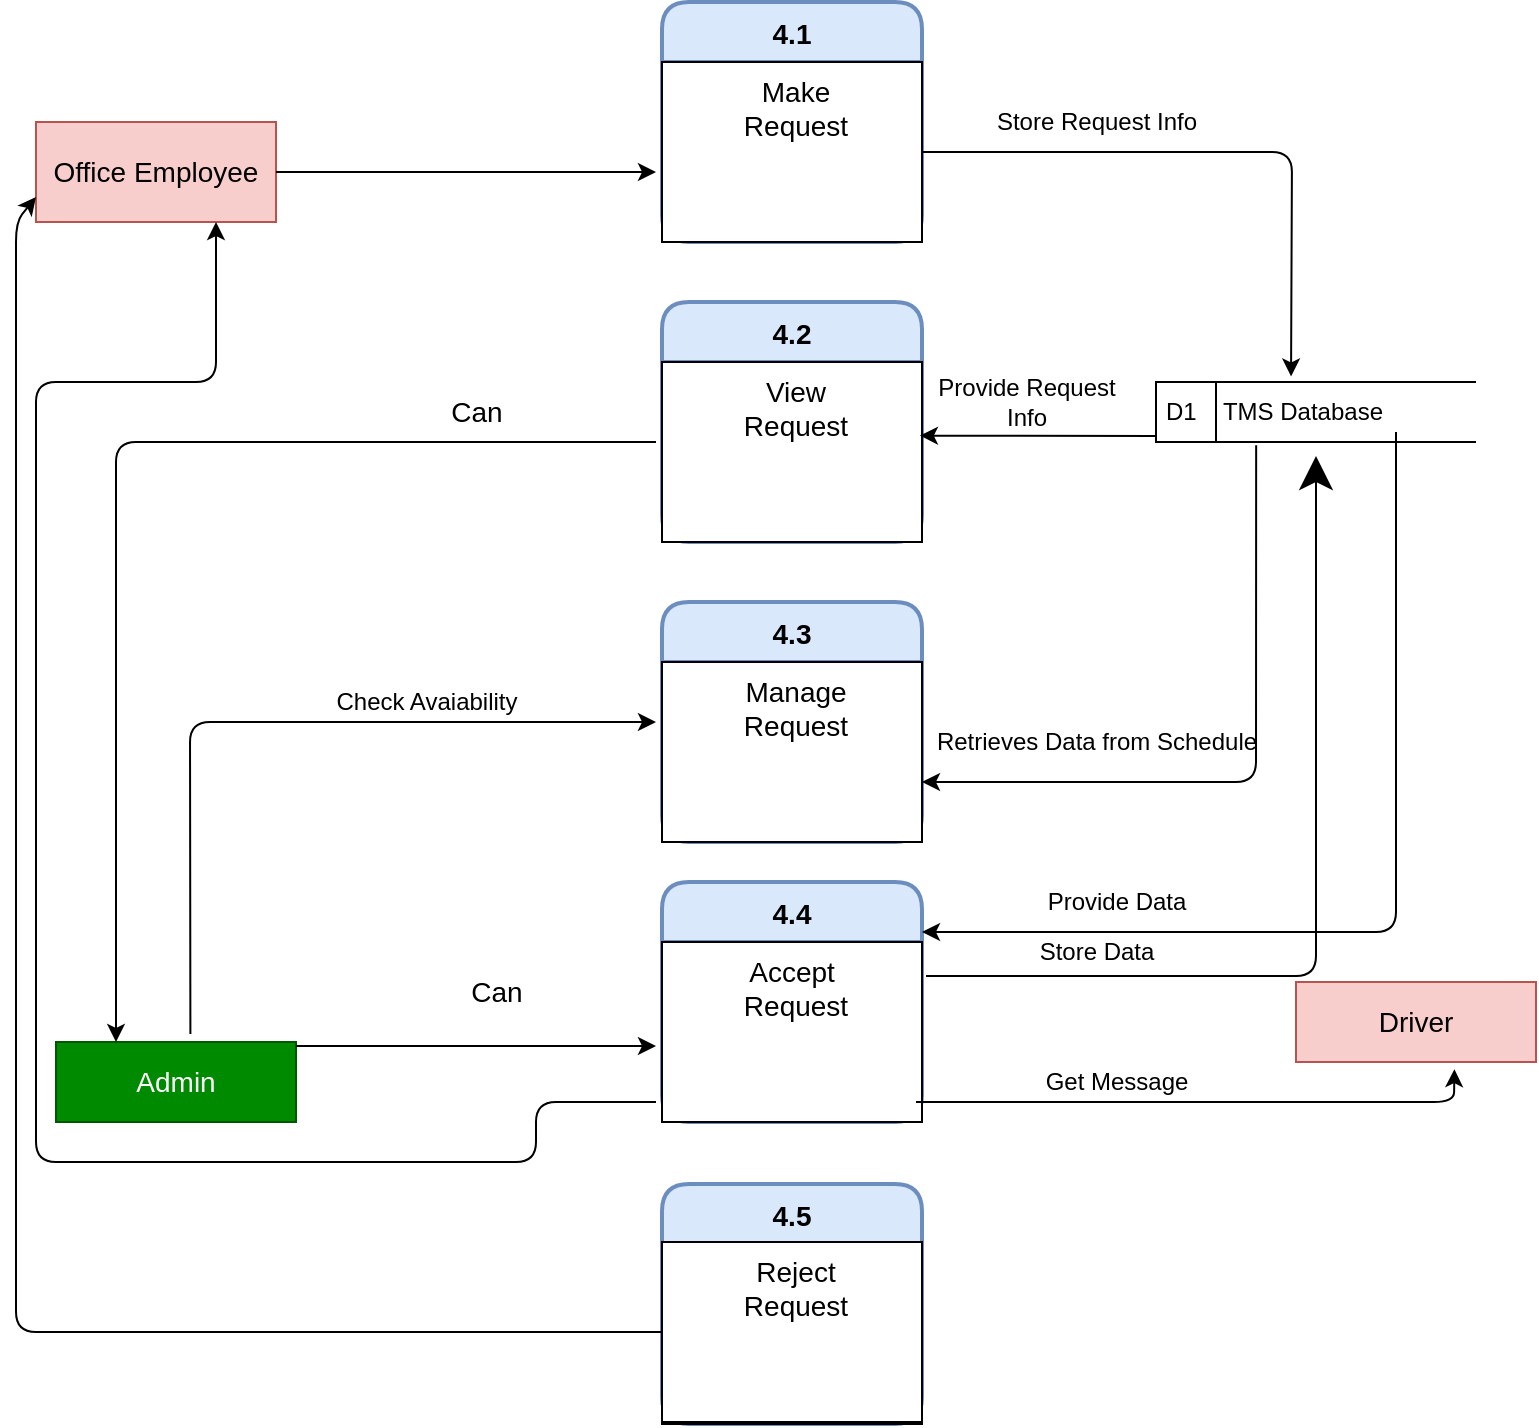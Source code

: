<mxfile version="15.3.4" type="github">
  <diagram id="osjkvogEdQzCWs6-95Zz" name="Page-1">
    <mxGraphModel dx="1036" dy="571" grid="1" gridSize="10" guides="1" tooltips="1" connect="1" arrows="1" fold="1" page="1" pageScale="1" pageWidth="827" pageHeight="1169" math="0" shadow="0">
      <root>
        <mxCell id="0" />
        <mxCell id="1" parent="0" />
        <mxCell id="lgQb5l1NlrVly9EAT6a5-1" value="4.1" style="swimlane;childLayout=stackLayout;horizontal=1;startSize=30;horizontalStack=0;rounded=1;fontSize=14;fontStyle=1;strokeWidth=2;resizeParent=0;resizeLast=1;shadow=0;dashed=0;align=center;hachureGap=4;pointerEvents=0;fillColor=#dae8fc;strokeColor=#6c8ebf;" vertex="1" parent="1">
          <mxGeometry x="343" y="110" width="130" height="120" as="geometry" />
        </mxCell>
        <mxCell id="lgQb5l1NlrVly9EAT6a5-2" value="Make &#xa;Request" style="align=center;spacingLeft=4;fontSize=14;verticalAlign=top;resizable=0;rotatable=0;part=1;" vertex="1" parent="lgQb5l1NlrVly9EAT6a5-1">
          <mxGeometry y="30" width="130" height="90" as="geometry" />
        </mxCell>
        <mxCell id="lgQb5l1NlrVly9EAT6a5-3" value="" style="align=center;spacingLeft=4;fontSize=14;verticalAlign=top;resizable=0;rotatable=0;part=1;" vertex="1" parent="lgQb5l1NlrVly9EAT6a5-1">
          <mxGeometry y="120" width="130" as="geometry" />
        </mxCell>
        <mxCell id="lgQb5l1NlrVly9EAT6a5-4" value="" style="align=center;spacingLeft=4;fontSize=14;verticalAlign=top;resizable=0;rotatable=0;part=1;" vertex="1" parent="lgQb5l1NlrVly9EAT6a5-1">
          <mxGeometry y="120" width="130" as="geometry" />
        </mxCell>
        <mxCell id="lgQb5l1NlrVly9EAT6a5-7" value="4.2" style="swimlane;childLayout=stackLayout;horizontal=1;startSize=30;horizontalStack=0;rounded=1;fontSize=14;fontStyle=1;strokeWidth=2;resizeParent=0;resizeLast=1;shadow=0;dashed=0;align=center;hachureGap=4;pointerEvents=0;fillColor=#dae8fc;strokeColor=#6c8ebf;" vertex="1" parent="1">
          <mxGeometry x="343" y="260" width="130" height="120" as="geometry" />
        </mxCell>
        <mxCell id="lgQb5l1NlrVly9EAT6a5-8" value="Do Fuel Cost&#xa; Calculation" style="align=center;spacingLeft=4;fontSize=14;verticalAlign=top;resizable=0;rotatable=0;part=1;" vertex="1" parent="lgQb5l1NlrVly9EAT6a5-7">
          <mxGeometry y="30" width="130" height="90" as="geometry" />
        </mxCell>
        <mxCell id="lgQb5l1NlrVly9EAT6a5-9" value="" style="align=center;spacingLeft=4;fontSize=14;verticalAlign=top;resizable=0;rotatable=0;part=1;" vertex="1" parent="lgQb5l1NlrVly9EAT6a5-7">
          <mxGeometry y="120" width="130" as="geometry" />
        </mxCell>
        <mxCell id="lgQb5l1NlrVly9EAT6a5-10" value="" style="align=center;spacingLeft=4;fontSize=14;verticalAlign=top;resizable=0;rotatable=0;part=1;" vertex="1" parent="lgQb5l1NlrVly9EAT6a5-7">
          <mxGeometry y="120" width="130" as="geometry" />
        </mxCell>
        <mxCell id="lgQb5l1NlrVly9EAT6a5-11" value="View&#xa;Request" style="align=center;spacingLeft=4;fontSize=14;verticalAlign=top;resizable=0;rotatable=0;part=1;" vertex="1" parent="1">
          <mxGeometry x="343" y="290" width="130" height="90" as="geometry" />
        </mxCell>
        <mxCell id="lgQb5l1NlrVly9EAT6a5-12" value="4.3" style="swimlane;childLayout=stackLayout;horizontal=1;startSize=30;horizontalStack=0;rounded=1;fontSize=14;fontStyle=1;strokeWidth=2;resizeParent=0;resizeLast=1;shadow=0;dashed=0;align=center;hachureGap=4;pointerEvents=0;fillColor=#dae8fc;strokeColor=#6c8ebf;" vertex="1" parent="1">
          <mxGeometry x="343" y="410" width="130" height="120" as="geometry" />
        </mxCell>
        <mxCell id="lgQb5l1NlrVly9EAT6a5-13" value="Do Fuel Cost&#xa; Calculation" style="align=center;spacingLeft=4;fontSize=14;verticalAlign=top;resizable=0;rotatable=0;part=1;" vertex="1" parent="lgQb5l1NlrVly9EAT6a5-12">
          <mxGeometry y="30" width="130" height="90" as="geometry" />
        </mxCell>
        <mxCell id="lgQb5l1NlrVly9EAT6a5-14" value="" style="align=center;spacingLeft=4;fontSize=14;verticalAlign=top;resizable=0;rotatable=0;part=1;" vertex="1" parent="lgQb5l1NlrVly9EAT6a5-12">
          <mxGeometry y="120" width="130" as="geometry" />
        </mxCell>
        <mxCell id="lgQb5l1NlrVly9EAT6a5-15" value="" style="align=center;spacingLeft=4;fontSize=14;verticalAlign=top;resizable=0;rotatable=0;part=1;" vertex="1" parent="lgQb5l1NlrVly9EAT6a5-12">
          <mxGeometry y="120" width="130" as="geometry" />
        </mxCell>
        <mxCell id="lgQb5l1NlrVly9EAT6a5-16" value="Manage&#xa;Request" style="align=center;spacingLeft=4;fontSize=14;verticalAlign=top;resizable=0;rotatable=0;part=1;" vertex="1" parent="1">
          <mxGeometry x="343" y="440" width="130" height="90" as="geometry" />
        </mxCell>
        <mxCell id="lgQb5l1NlrVly9EAT6a5-17" value="4.4" style="swimlane;childLayout=stackLayout;horizontal=1;startSize=30;horizontalStack=0;rounded=1;fontSize=14;fontStyle=1;strokeWidth=2;resizeParent=0;resizeLast=1;shadow=0;dashed=0;align=center;hachureGap=4;pointerEvents=0;fillColor=#dae8fc;strokeColor=#6c8ebf;" vertex="1" parent="1">
          <mxGeometry x="343" y="550" width="130" height="120" as="geometry" />
        </mxCell>
        <mxCell id="lgQb5l1NlrVly9EAT6a5-18" value="Accept &#xa;Request" style="align=center;spacingLeft=4;fontSize=14;verticalAlign=top;resizable=0;rotatable=0;part=1;" vertex="1" parent="lgQb5l1NlrVly9EAT6a5-17">
          <mxGeometry y="30" width="130" height="90" as="geometry" />
        </mxCell>
        <mxCell id="lgQb5l1NlrVly9EAT6a5-19" value="" style="align=center;spacingLeft=4;fontSize=14;verticalAlign=top;resizable=0;rotatable=0;part=1;" vertex="1" parent="lgQb5l1NlrVly9EAT6a5-17">
          <mxGeometry y="120" width="130" as="geometry" />
        </mxCell>
        <mxCell id="lgQb5l1NlrVly9EAT6a5-20" value="" style="align=center;spacingLeft=4;fontSize=14;verticalAlign=top;resizable=0;rotatable=0;part=1;" vertex="1" parent="lgQb5l1NlrVly9EAT6a5-17">
          <mxGeometry y="120" width="130" as="geometry" />
        </mxCell>
        <mxCell id="lgQb5l1NlrVly9EAT6a5-23" value="4.5" style="swimlane;childLayout=stackLayout;horizontal=1;startSize=30;horizontalStack=0;rounded=1;fontSize=14;fontStyle=1;strokeWidth=2;resizeParent=0;resizeLast=1;shadow=0;dashed=0;align=center;hachureGap=4;pointerEvents=0;fillColor=#dae8fc;strokeColor=#6c8ebf;" vertex="1" parent="1">
          <mxGeometry x="343" y="701" width="130" height="120" as="geometry" />
        </mxCell>
        <mxCell id="lgQb5l1NlrVly9EAT6a5-24" value="Do Fuel Cost&#xa; Calculation" style="align=center;spacingLeft=4;fontSize=14;verticalAlign=top;resizable=0;rotatable=0;part=1;" vertex="1" parent="lgQb5l1NlrVly9EAT6a5-23">
          <mxGeometry y="30" width="130" height="90" as="geometry" />
        </mxCell>
        <mxCell id="lgQb5l1NlrVly9EAT6a5-25" value="" style="align=center;spacingLeft=4;fontSize=14;verticalAlign=top;resizable=0;rotatable=0;part=1;" vertex="1" parent="lgQb5l1NlrVly9EAT6a5-23">
          <mxGeometry y="120" width="130" as="geometry" />
        </mxCell>
        <mxCell id="lgQb5l1NlrVly9EAT6a5-26" value="" style="align=center;spacingLeft=4;fontSize=14;verticalAlign=top;resizable=0;rotatable=0;part=1;" vertex="1" parent="lgQb5l1NlrVly9EAT6a5-23">
          <mxGeometry y="120" width="130" as="geometry" />
        </mxCell>
        <mxCell id="lgQb5l1NlrVly9EAT6a5-27" value="Reject&#xa;Request" style="align=center;spacingLeft=4;fontSize=14;verticalAlign=top;resizable=0;rotatable=0;part=1;" vertex="1" parent="1">
          <mxGeometry x="343" y="730" width="130" height="90" as="geometry" />
        </mxCell>
        <mxCell id="lgQb5l1NlrVly9EAT6a5-34" value="&lt;font style=&quot;font-size: 14px&quot;&gt;Admin&lt;/font&gt;" style="rounded=0;whiteSpace=wrap;html=1;hachureGap=4;pointerEvents=0;fillColor=#008a00;strokeColor=#005700;fontColor=#ffffff;" vertex="1" parent="1">
          <mxGeometry x="40" y="630" width="120" height="40" as="geometry" />
        </mxCell>
        <mxCell id="lgQb5l1NlrVly9EAT6a5-35" value="&lt;font style=&quot;font-size: 14px&quot;&gt;Office Employee&lt;/font&gt;" style="rounded=0;whiteSpace=wrap;html=1;hachureGap=4;pointerEvents=0;fillColor=#f8cecc;strokeColor=#b85450;" vertex="1" parent="1">
          <mxGeometry x="30" y="170" width="120" height="50" as="geometry" />
        </mxCell>
        <mxCell id="lgQb5l1NlrVly9EAT6a5-36" value="&lt;font style=&quot;font-size: 14px&quot;&gt;Driver&lt;/font&gt;" style="rounded=0;whiteSpace=wrap;html=1;hachureGap=4;pointerEvents=0;fillColor=#f8cecc;strokeColor=#b85450;" vertex="1" parent="1">
          <mxGeometry x="660" y="600" width="120" height="40" as="geometry" />
        </mxCell>
        <mxCell id="lgQb5l1NlrVly9EAT6a5-37" value="D1&amp;nbsp; &amp;nbsp; TMS Database" style="html=1;dashed=0;whitespace=wrap;shape=mxgraph.dfd.dataStoreID;align=left;spacingLeft=3;points=[[0,0],[0.5,0],[1,0],[0,0.5],[1,0.5],[0,1],[0.5,1],[1,1]];hachureGap=4;pointerEvents=0;" vertex="1" parent="1">
          <mxGeometry x="590" y="300" width="160" height="30" as="geometry" />
        </mxCell>
        <mxCell id="lgQb5l1NlrVly9EAT6a5-39" value="" style="endArrow=classic;html=1;sourcePerimeterSpacing=8;targetPerimeterSpacing=8;exitX=1;exitY=0.5;exitDx=0;exitDy=0;" edge="1" parent="1" source="lgQb5l1NlrVly9EAT6a5-35">
          <mxGeometry width="50" height="50" relative="1" as="geometry">
            <mxPoint x="270" y="370" as="sourcePoint" />
            <mxPoint x="340" y="195" as="targetPoint" />
          </mxGeometry>
        </mxCell>
        <mxCell id="lgQb5l1NlrVly9EAT6a5-40" value="" style="endArrow=classic;html=1;sourcePerimeterSpacing=8;targetPerimeterSpacing=8;entryX=0.422;entryY=-0.093;entryDx=0;entryDy=0;entryPerimeter=0;exitX=1;exitY=0.5;exitDx=0;exitDy=0;" edge="1" parent="1" source="lgQb5l1NlrVly9EAT6a5-2" target="lgQb5l1NlrVly9EAT6a5-37">
          <mxGeometry width="50" height="50" relative="1" as="geometry">
            <mxPoint x="480" y="180" as="sourcePoint" />
            <mxPoint x="320" y="320" as="targetPoint" />
            <Array as="points">
              <mxPoint x="658" y="185" />
            </Array>
          </mxGeometry>
        </mxCell>
        <mxCell id="lgQb5l1NlrVly9EAT6a5-41" value="Store Request Info" style="text;html=1;align=center;verticalAlign=middle;resizable=0;points=[];autosize=1;strokeColor=none;fillColor=none;" vertex="1" parent="1">
          <mxGeometry x="500" y="160" width="120" height="20" as="geometry" />
        </mxCell>
        <mxCell id="lgQb5l1NlrVly9EAT6a5-42" value="" style="endArrow=classic;html=1;sourcePerimeterSpacing=8;targetPerimeterSpacing=8;entryX=0.25;entryY=0;entryDx=0;entryDy=0;" edge="1" parent="1" target="lgQb5l1NlrVly9EAT6a5-34">
          <mxGeometry width="50" height="50" relative="1" as="geometry">
            <mxPoint x="340" y="330" as="sourcePoint" />
            <mxPoint x="100" y="330" as="targetPoint" />
            <Array as="points">
              <mxPoint x="70" y="330" />
            </Array>
          </mxGeometry>
        </mxCell>
        <mxCell id="lgQb5l1NlrVly9EAT6a5-43" value="&lt;font style=&quot;font-size: 14px&quot;&gt;Can&lt;/font&gt;" style="text;html=1;align=center;verticalAlign=middle;resizable=0;points=[];autosize=1;strokeColor=none;fillColor=none;" vertex="1" parent="1">
          <mxGeometry x="230" y="305" width="40" height="20" as="geometry" />
        </mxCell>
        <mxCell id="lgQb5l1NlrVly9EAT6a5-44" value="" style="endArrow=classic;html=1;sourcePerimeterSpacing=8;targetPerimeterSpacing=8;entryX=0.992;entryY=0.409;entryDx=0;entryDy=0;entryPerimeter=0;" edge="1" parent="1" target="lgQb5l1NlrVly9EAT6a5-11">
          <mxGeometry width="50" height="50" relative="1" as="geometry">
            <mxPoint x="590" y="327" as="sourcePoint" />
            <mxPoint x="473" y="320" as="targetPoint" />
          </mxGeometry>
        </mxCell>
        <mxCell id="lgQb5l1NlrVly9EAT6a5-45" value="Provide Request &lt;br&gt;Info" style="text;html=1;align=center;verticalAlign=middle;resizable=0;points=[];autosize=1;strokeColor=none;fillColor=none;" vertex="1" parent="1">
          <mxGeometry x="475" y="295" width="100" height="30" as="geometry" />
        </mxCell>
        <mxCell id="lgQb5l1NlrVly9EAT6a5-46" value="" style="endArrow=classic;html=1;sourcePerimeterSpacing=8;targetPerimeterSpacing=8;exitX=0.56;exitY=-0.1;exitDx=0;exitDy=0;exitPerimeter=0;" edge="1" parent="1" source="lgQb5l1NlrVly9EAT6a5-34">
          <mxGeometry width="50" height="50" relative="1" as="geometry">
            <mxPoint x="270" y="470" as="sourcePoint" />
            <mxPoint x="340" y="470" as="targetPoint" />
            <Array as="points">
              <mxPoint x="107" y="470" />
            </Array>
          </mxGeometry>
        </mxCell>
        <mxCell id="lgQb5l1NlrVly9EAT6a5-47" value="Check Avaiability" style="text;html=1;align=center;verticalAlign=middle;resizable=0;points=[];autosize=1;strokeColor=none;fillColor=none;" vertex="1" parent="1">
          <mxGeometry x="170" y="450" width="110" height="20" as="geometry" />
        </mxCell>
        <mxCell id="lgQb5l1NlrVly9EAT6a5-48" value="" style="endArrow=classic;html=1;sourcePerimeterSpacing=8;targetPerimeterSpacing=8;entryX=1;entryY=0.75;entryDx=0;entryDy=0;exitX=0.313;exitY=1.053;exitDx=0;exitDy=0;exitPerimeter=0;" edge="1" parent="1" source="lgQb5l1NlrVly9EAT6a5-37" target="lgQb5l1NlrVly9EAT6a5-12">
          <mxGeometry width="50" height="50" relative="1" as="geometry">
            <mxPoint x="640" y="340" as="sourcePoint" />
            <mxPoint x="480" y="480" as="targetPoint" />
            <Array as="points">
              <mxPoint x="640" y="500" />
            </Array>
          </mxGeometry>
        </mxCell>
        <mxCell id="lgQb5l1NlrVly9EAT6a5-49" value="Retrieves Data from Schedule" style="text;html=1;align=center;verticalAlign=middle;resizable=0;points=[];autosize=1;strokeColor=none;fillColor=none;" vertex="1" parent="1">
          <mxGeometry x="470" y="470" width="180" height="20" as="geometry" />
        </mxCell>
        <mxCell id="lgQb5l1NlrVly9EAT6a5-50" value="" style="endArrow=classic;html=1;sourcePerimeterSpacing=8;targetPerimeterSpacing=8;exitX=1;exitY=0.75;exitDx=0;exitDy=0;" edge="1" parent="1">
          <mxGeometry width="50" height="50" relative="1" as="geometry">
            <mxPoint x="160" y="632" as="sourcePoint" />
            <mxPoint x="340" y="632" as="targetPoint" />
          </mxGeometry>
        </mxCell>
        <mxCell id="lgQb5l1NlrVly9EAT6a5-51" value="&lt;font style=&quot;font-size: 14px&quot;&gt;Can&lt;/font&gt;" style="text;html=1;align=center;verticalAlign=middle;resizable=0;points=[];autosize=1;strokeColor=none;fillColor=none;" vertex="1" parent="1">
          <mxGeometry x="240" y="595" width="40" height="20" as="geometry" />
        </mxCell>
        <mxCell id="lgQb5l1NlrVly9EAT6a5-52" value="" style="endArrow=classic;html=1;startSize=14;endSize=14;sourcePerimeterSpacing=8;targetPerimeterSpacing=8;entryX=0.5;entryY=1;entryDx=0;entryDy=0;" edge="1" parent="1">
          <mxGeometry width="50" height="50" relative="1" as="geometry">
            <mxPoint x="475" y="597" as="sourcePoint" />
            <mxPoint x="670" y="337" as="targetPoint" />
            <Array as="points">
              <mxPoint x="670" y="597" />
            </Array>
          </mxGeometry>
        </mxCell>
        <mxCell id="lgQb5l1NlrVly9EAT6a5-53" value="Store Data" style="text;html=1;align=center;verticalAlign=middle;resizable=0;points=[];autosize=1;strokeColor=none;fillColor=none;" vertex="1" parent="1">
          <mxGeometry x="525" y="575" width="70" height="20" as="geometry" />
        </mxCell>
        <mxCell id="lgQb5l1NlrVly9EAT6a5-55" value="" style="endArrow=classic;html=1;sourcePerimeterSpacing=8;targetPerimeterSpacing=8;entryX=0.66;entryY=1.09;entryDx=0;entryDy=0;entryPerimeter=0;" edge="1" parent="1" target="lgQb5l1NlrVly9EAT6a5-36">
          <mxGeometry width="50" height="50" relative="1" as="geometry">
            <mxPoint x="470" y="660" as="sourcePoint" />
            <mxPoint x="740" y="650" as="targetPoint" />
            <Array as="points">
              <mxPoint x="520" y="660" />
              <mxPoint x="739" y="660" />
            </Array>
          </mxGeometry>
        </mxCell>
        <mxCell id="lgQb5l1NlrVly9EAT6a5-56" value="Get Message" style="text;html=1;align=center;verticalAlign=middle;resizable=0;points=[];autosize=1;strokeColor=none;fillColor=none;" vertex="1" parent="1">
          <mxGeometry x="525" y="640" width="90" height="20" as="geometry" />
        </mxCell>
        <mxCell id="lgQb5l1NlrVly9EAT6a5-57" value="" style="endArrow=classic;html=1;sourcePerimeterSpacing=8;targetPerimeterSpacing=8;entryX=1;entryY=0.25;entryDx=0;entryDy=0;" edge="1" parent="1">
          <mxGeometry width="50" height="50" relative="1" as="geometry">
            <mxPoint x="710" y="325" as="sourcePoint" />
            <mxPoint x="473" y="575" as="targetPoint" />
            <Array as="points">
              <mxPoint x="710" y="575" />
            </Array>
          </mxGeometry>
        </mxCell>
        <mxCell id="lgQb5l1NlrVly9EAT6a5-60" value="Provide Data" style="text;html=1;align=center;verticalAlign=middle;resizable=0;points=[];autosize=1;strokeColor=none;fillColor=none;" vertex="1" parent="1">
          <mxGeometry x="525" y="550" width="90" height="20" as="geometry" />
        </mxCell>
        <mxCell id="lgQb5l1NlrVly9EAT6a5-61" value="" style="endArrow=classic;html=1;sourcePerimeterSpacing=8;targetPerimeterSpacing=8;entryX=0.75;entryY=1;entryDx=0;entryDy=0;" edge="1" parent="1" target="lgQb5l1NlrVly9EAT6a5-35">
          <mxGeometry width="50" height="50" relative="1" as="geometry">
            <mxPoint x="340" y="660" as="sourcePoint" />
            <mxPoint x="90" y="230" as="targetPoint" />
            <Array as="points">
              <mxPoint x="280" y="660" />
              <mxPoint x="280" y="690" />
              <mxPoint x="30" y="690" />
              <mxPoint x="30" y="460" />
              <mxPoint x="30" y="380" />
              <mxPoint x="30" y="300" />
              <mxPoint x="120" y="300" />
            </Array>
          </mxGeometry>
        </mxCell>
        <mxCell id="lgQb5l1NlrVly9EAT6a5-62" value="" style="endArrow=classic;html=1;sourcePerimeterSpacing=8;targetPerimeterSpacing=8;entryX=0;entryY=0.75;entryDx=0;entryDy=0;exitX=0;exitY=0.5;exitDx=0;exitDy=0;" edge="1" parent="1" source="lgQb5l1NlrVly9EAT6a5-27" target="lgQb5l1NlrVly9EAT6a5-35">
          <mxGeometry width="50" height="50" relative="1" as="geometry">
            <mxPoint x="340" y="800" as="sourcePoint" />
            <mxPoint x="10" y="210" as="targetPoint" />
            <Array as="points">
              <mxPoint x="20" y="775" />
              <mxPoint x="20" y="700" />
              <mxPoint x="20" y="460" />
              <mxPoint x="20" y="330" />
              <mxPoint x="20" y="270" />
              <mxPoint x="20" y="220" />
            </Array>
          </mxGeometry>
        </mxCell>
      </root>
    </mxGraphModel>
  </diagram>
</mxfile>
